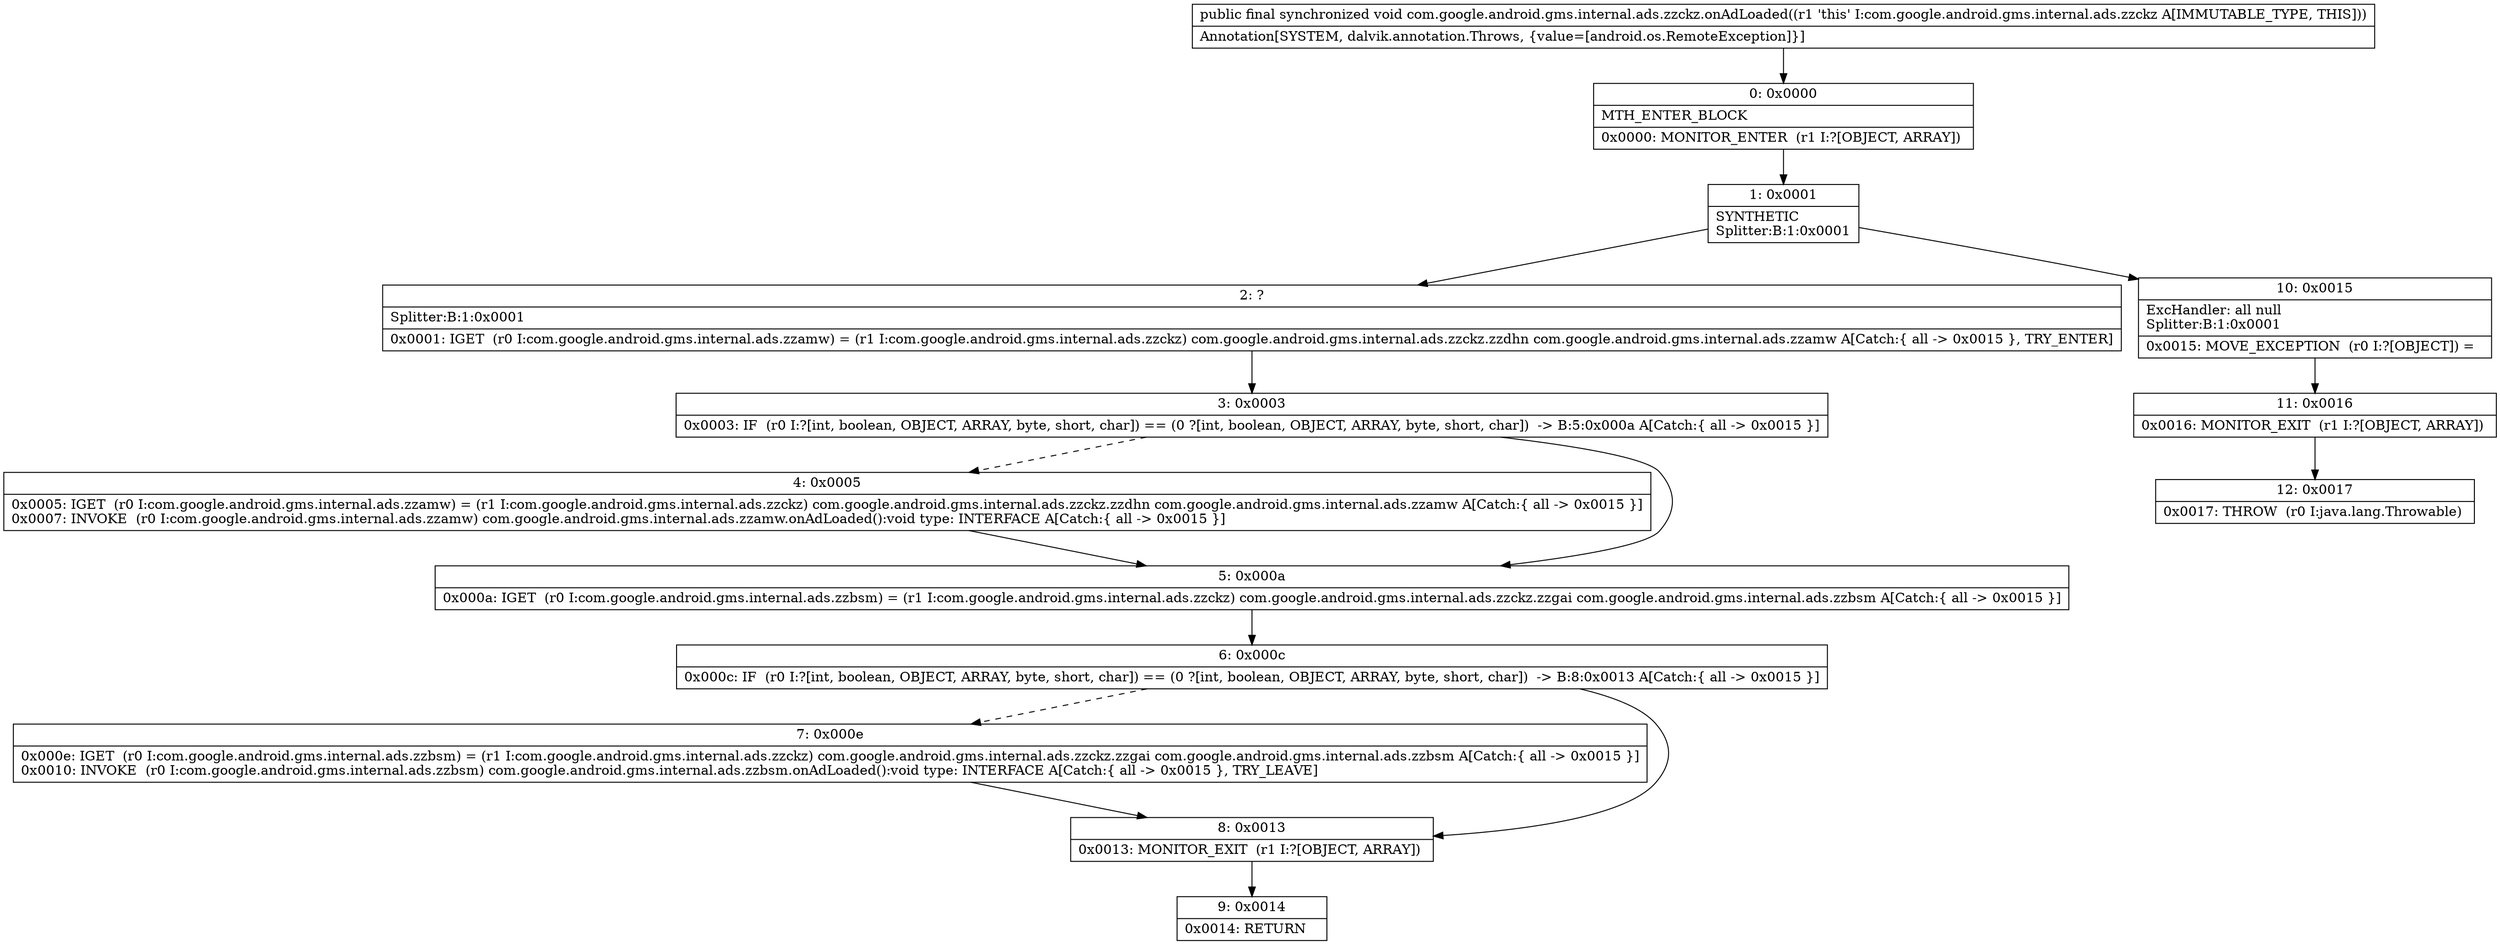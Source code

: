 digraph "CFG forcom.google.android.gms.internal.ads.zzckz.onAdLoaded()V" {
Node_0 [shape=record,label="{0\:\ 0x0000|MTH_ENTER_BLOCK\l|0x0000: MONITOR_ENTER  (r1 I:?[OBJECT, ARRAY]) \l}"];
Node_1 [shape=record,label="{1\:\ 0x0001|SYNTHETIC\lSplitter:B:1:0x0001\l}"];
Node_2 [shape=record,label="{2\:\ ?|Splitter:B:1:0x0001\l|0x0001: IGET  (r0 I:com.google.android.gms.internal.ads.zzamw) = (r1 I:com.google.android.gms.internal.ads.zzckz) com.google.android.gms.internal.ads.zzckz.zzdhn com.google.android.gms.internal.ads.zzamw A[Catch:\{ all \-\> 0x0015 \}, TRY_ENTER]\l}"];
Node_3 [shape=record,label="{3\:\ 0x0003|0x0003: IF  (r0 I:?[int, boolean, OBJECT, ARRAY, byte, short, char]) == (0 ?[int, boolean, OBJECT, ARRAY, byte, short, char])  \-\> B:5:0x000a A[Catch:\{ all \-\> 0x0015 \}]\l}"];
Node_4 [shape=record,label="{4\:\ 0x0005|0x0005: IGET  (r0 I:com.google.android.gms.internal.ads.zzamw) = (r1 I:com.google.android.gms.internal.ads.zzckz) com.google.android.gms.internal.ads.zzckz.zzdhn com.google.android.gms.internal.ads.zzamw A[Catch:\{ all \-\> 0x0015 \}]\l0x0007: INVOKE  (r0 I:com.google.android.gms.internal.ads.zzamw) com.google.android.gms.internal.ads.zzamw.onAdLoaded():void type: INTERFACE A[Catch:\{ all \-\> 0x0015 \}]\l}"];
Node_5 [shape=record,label="{5\:\ 0x000a|0x000a: IGET  (r0 I:com.google.android.gms.internal.ads.zzbsm) = (r1 I:com.google.android.gms.internal.ads.zzckz) com.google.android.gms.internal.ads.zzckz.zzgai com.google.android.gms.internal.ads.zzbsm A[Catch:\{ all \-\> 0x0015 \}]\l}"];
Node_6 [shape=record,label="{6\:\ 0x000c|0x000c: IF  (r0 I:?[int, boolean, OBJECT, ARRAY, byte, short, char]) == (0 ?[int, boolean, OBJECT, ARRAY, byte, short, char])  \-\> B:8:0x0013 A[Catch:\{ all \-\> 0x0015 \}]\l}"];
Node_7 [shape=record,label="{7\:\ 0x000e|0x000e: IGET  (r0 I:com.google.android.gms.internal.ads.zzbsm) = (r1 I:com.google.android.gms.internal.ads.zzckz) com.google.android.gms.internal.ads.zzckz.zzgai com.google.android.gms.internal.ads.zzbsm A[Catch:\{ all \-\> 0x0015 \}]\l0x0010: INVOKE  (r0 I:com.google.android.gms.internal.ads.zzbsm) com.google.android.gms.internal.ads.zzbsm.onAdLoaded():void type: INTERFACE A[Catch:\{ all \-\> 0x0015 \}, TRY_LEAVE]\l}"];
Node_8 [shape=record,label="{8\:\ 0x0013|0x0013: MONITOR_EXIT  (r1 I:?[OBJECT, ARRAY]) \l}"];
Node_9 [shape=record,label="{9\:\ 0x0014|0x0014: RETURN   \l}"];
Node_10 [shape=record,label="{10\:\ 0x0015|ExcHandler: all null\lSplitter:B:1:0x0001\l|0x0015: MOVE_EXCEPTION  (r0 I:?[OBJECT]) =  \l}"];
Node_11 [shape=record,label="{11\:\ 0x0016|0x0016: MONITOR_EXIT  (r1 I:?[OBJECT, ARRAY]) \l}"];
Node_12 [shape=record,label="{12\:\ 0x0017|0x0017: THROW  (r0 I:java.lang.Throwable) \l}"];
MethodNode[shape=record,label="{public final synchronized void com.google.android.gms.internal.ads.zzckz.onAdLoaded((r1 'this' I:com.google.android.gms.internal.ads.zzckz A[IMMUTABLE_TYPE, THIS]))  | Annotation[SYSTEM, dalvik.annotation.Throws, \{value=[android.os.RemoteException]\}]\l}"];
MethodNode -> Node_0;
Node_0 -> Node_1;
Node_1 -> Node_2;
Node_1 -> Node_10;
Node_2 -> Node_3;
Node_3 -> Node_4[style=dashed];
Node_3 -> Node_5;
Node_4 -> Node_5;
Node_5 -> Node_6;
Node_6 -> Node_7[style=dashed];
Node_6 -> Node_8;
Node_7 -> Node_8;
Node_8 -> Node_9;
Node_10 -> Node_11;
Node_11 -> Node_12;
}

